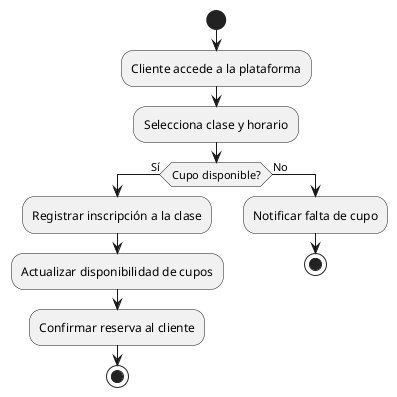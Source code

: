 @startuml actividad_agendar_clase
start
:Cliente accede a la plataforma;
:Selecciona clase y horario;
if (Cupo disponible?) then (Sí)
  :Registrar inscripción a la clase;
  :Actualizar disponibilidad de cupos;
  :Confirmar reserva al cliente;
  stop
else (No)
  :Notificar falta de cupo;
  stop
@enduml
